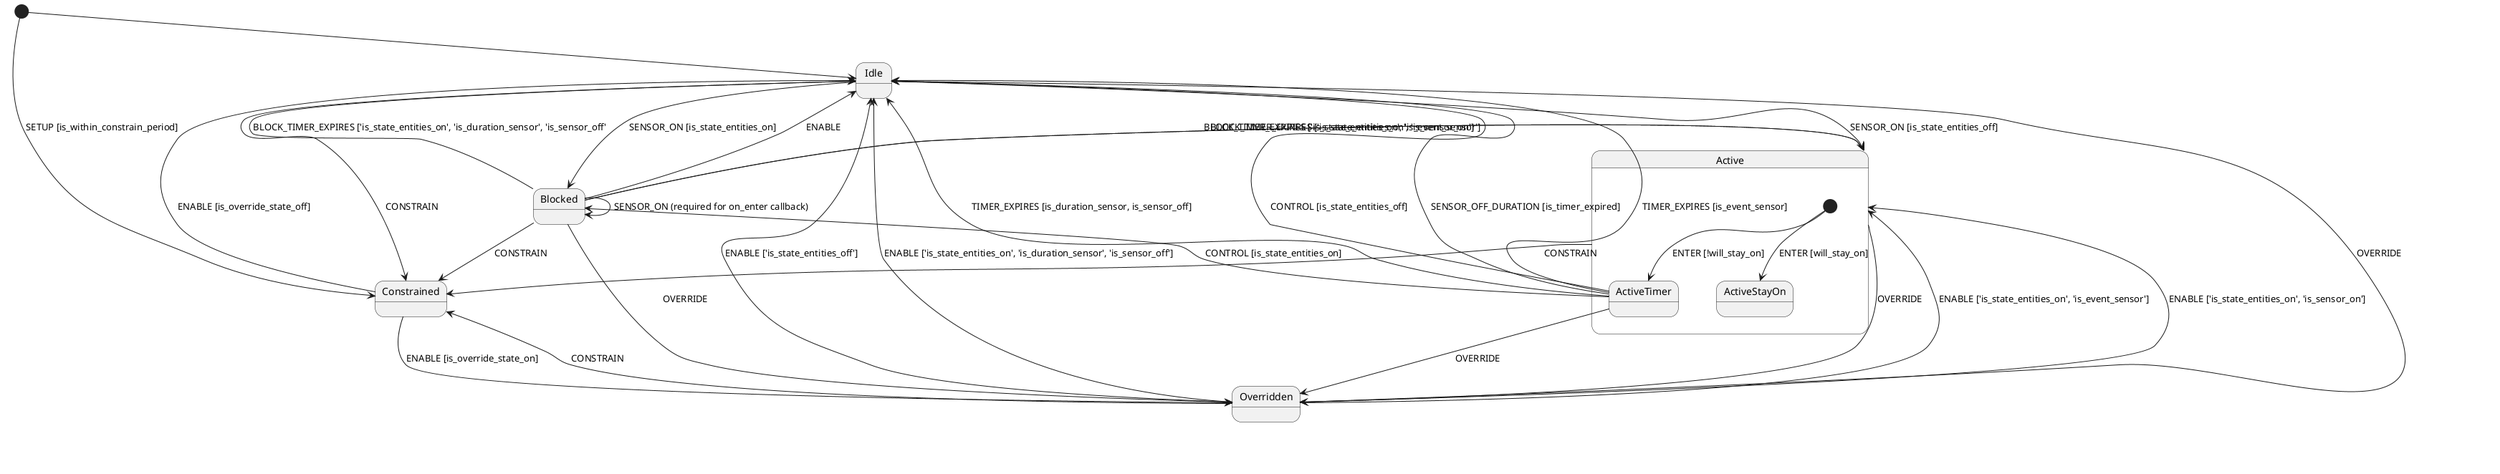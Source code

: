 @startuml

[*] --> Idle
[*] --> Constrained : SETUP [is_within_constrain_period]
' ['idle', 'overridden', 'constrained', 'blocked', {'name': 'active', 'children': ['timer', 'stay_on'],

' machine.add_transition(trigger='constrain', source='*', dest='constrained')
Idle --> Constrained : CONSTRAIN
Blocked --> Constrained : CONSTRAIN
state Active {
  [*] --> ActiveTimer : ENTER [!will_stay_on]
  [*] --> ActiveStayOn : ENTER [will_stay_on]
}
Active --> Overridden : OVERRIDE
Active --> Constrained : CONSTRAIN
Overridden --> Constrained : CONSTRAIN
' machine.add_transition(trigger='override',
'                        source=['idle', 'active_timer', 'blocked'],
'                        dest='overridden')
Idle --> Overridden : OVERRIDE
Blocked --> Overridden : OVERRIDE
ActiveTimer --> Overridden : OVERRIDE
' # Idle
' machine.add_transition(trigger='sensor_on', source='idle', dest='active',
'                        conditions=['is_state_entities_off'])
Idle --> Active : SENSOR_ON [is_state_entities_off]

' machine.add_transition(trigger='sensor_on', source='idle', dest='blocked',
'                        conditions=['is_state_entities_on'])
Idle --> Blocked : SENSOR_ON [is_state_entities_on]

' # Blocked
' machine.add_transition(trigger='enable', source='blocked', dest='idle')
Blocked --> Idle : ENABLE
' machine.add_transition(trigger='sensor_on', source='blocked',
'                        dest='blocked')  # re-entering self-transition (on_enter callback executed.)
Blocked --> Blocked : SENSOR_ON (required for on_enter callback)
' # Overridden
' machine.add_transition(trigger='enable', source='overridden', dest='idle',
'            conditions=['is_state_entities_off'])
Overridden --> Idle : ENABLE ['is_state_entities_off']
' machine.add_transition(trigger='enable', source='overridden', dest='active',
'            conditions=['is_state_entities_on', 'is_event_sensor'])
Overridden --> Active : ENABLE ['is_state_entities_on', 'is_event_sensor']
' machine.add_transition(trigger='enable', source='overridden', dest='active',
'            conditions=['is_state_entities_on', 'is_sensor_on'])
Overridden --> Active : ENABLE ['is_state_entities_on', 'is_sensor_on']
' machine.add_transition(trigger='enable', source='overridden', dest='idle',
'            conditions=['is_state_entities_on', 'is_duration_sensor', 'is_sensor_off'])
Overridden --> Idle : ENABLE ['is_state_entities_on', 'is_duration_sensor', 'is_sensor_off']

' # machine.add_transition(trigger='sensor_off',           source=['overridden'],          dest=None)
' Overridden --> None : SENSOR_OFF
' machine.add_transition(trigger='enter', source='active',
'                        dest='active_timer', unless='will_stay_on')

' machine.add_transition(trigger='enter', source='active',
'                        dest='active_stay_on', conditions='will_stay_on')

' # Active Timer
' machine.add_transition(trigger='sensor_on', source='active_timer',
'                        dest=None, after='_reset_timer')

' # machine.add_transition(trigger='sensor_off',           source='active_timer',      dest=None,              conditions=['is_event_sensor'])
' machine.add_transition(trigger='sensor_off_duration',
'                        source='active_timer', dest='idle',
'                        conditions=['is_timer_expired'])
ActiveTimer --> Idle : SENSOR_OFF_DURATION [is_timer_expired]

' # The following two transitions must be kept seperate because they have 
' # special conditional logic that cannot be combined.
' machine.add_transition(trigger='timer_expires', source='active_timer',
'                        dest='idle', conditions=['is_event_sensor'])
ActiveTimer --> Idle : TIMER_EXPIRES [is_event_sensor]
' machine.add_transition(trigger='timer_expires', source='active_timer',
'                        dest='idle',
'                        conditions=['is_duration_sensor', 'is_sensor_off'])
ActiveTimer --> Idle : TIMER_EXPIRES [is_duration_sensor, is_sensor_off]
' machine.add_transition(trigger='block_timer_expires', source='blocked', dest='active',
'            conditions=['is_state_entities_on', 'is_event_sensor'])
Blocked --> Active : BLOCK_TIMER_EXPIRES ['is_state_entities_on', 'is_event_sensor']
' machine.add_transition(trigger='block_timer_expires', source='blocked', dest='active',
'            conditions=['is_state_entities_on', 'is_sensor_on'])
Blocked --> Active : BLOCK_TIMER_EXPIRES ['is_state_entities_on', 'is_sensor_on']
' machine.add_transition(trigger='block_timer_expires', source='blocked', dest='idle',
'            conditions=['is_state_entities_on', 'is_duration_sensor', 'is_sensor_off'])
Blocked --> Idle : BLOCK_TIMER_EXPIRES ['is_state_entities_on', 'is_duration_sensor', 'is_sensor_off'

' machine.add_transition(trigger='control', source='active_timer',
'                        dest='idle', conditions=['is_state_entities_off'])
ActiveTimer --> Idle : CONTROL [is_state_entities_off]
ActiveTimer --> Blocked : CONTROL [is_state_entities_on]
' # machine.add_transition(trigger='sensor_off',           source='active_stay_on',    dest=None)
' machine.add_transition(trigger='timer_expires', source='active_stay_on',
'                        dest=None)

' # Constrained
' machine.add_transition(trigger='enable', source='constrained', dest='idle', conditions=['is_override_state_off'])
Constrained --> Idle : ENABLE [is_override_state_off]
' machine.add_transition(trigger='enable', source='constrained', dest='overridden', conditions=['is_override_state_on'])
Constrained --> Overridden : ENABLE [is_override_state_on]


@enduml

